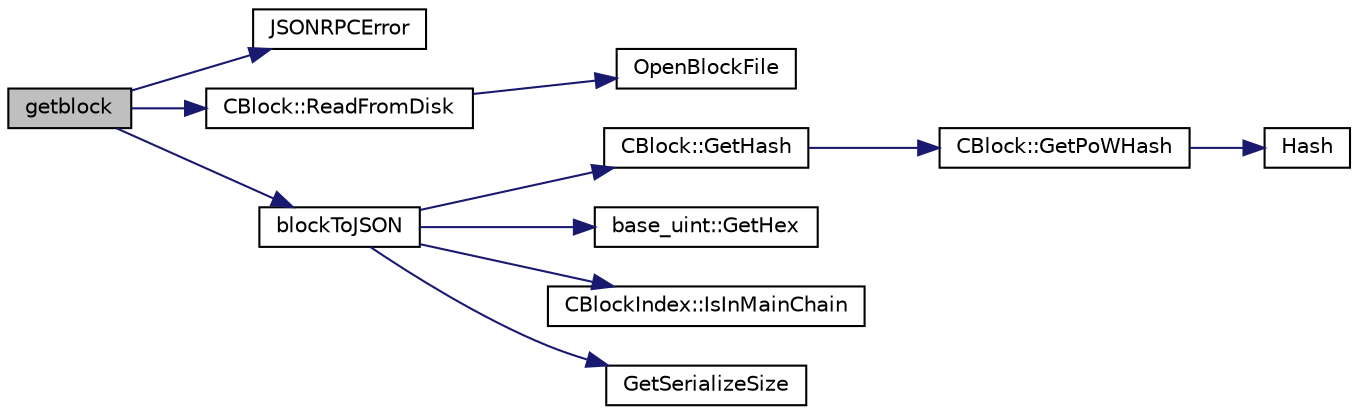 digraph "getblock"
{
  edge [fontname="Helvetica",fontsize="10",labelfontname="Helvetica",labelfontsize="10"];
  node [fontname="Helvetica",fontsize="10",shape=record];
  rankdir="LR";
  Node14 [label="getblock",height=0.2,width=0.4,color="black", fillcolor="grey75", style="filled", fontcolor="black"];
  Node14 -> Node15 [color="midnightblue",fontsize="10",style="solid",fontname="Helvetica"];
  Node15 [label="JSONRPCError",height=0.2,width=0.4,color="black", fillcolor="white", style="filled",URL="$rpcprotocol_8cpp.html#a17b1bb111ab339efc951929834766039"];
  Node14 -> Node16 [color="midnightblue",fontsize="10",style="solid",fontname="Helvetica"];
  Node16 [label="CBlock::ReadFromDisk",height=0.2,width=0.4,color="black", fillcolor="white", style="filled",URL="$class_c_block.html#a77a1b1e9902e1e557d762f5a5f325cd8"];
  Node16 -> Node17 [color="midnightblue",fontsize="10",style="solid",fontname="Helvetica"];
  Node17 [label="OpenBlockFile",height=0.2,width=0.4,color="black", fillcolor="white", style="filled",URL="$main_8h.html#acaa494f20aefb99c5f5f9022a97d0040"];
  Node14 -> Node18 [color="midnightblue",fontsize="10",style="solid",fontname="Helvetica"];
  Node18 [label="blockToJSON",height=0.2,width=0.4,color="black", fillcolor="white", style="filled",URL="$rpcblockchain_8cpp.html#a414df5de934bac4418f19c9293f63dad"];
  Node18 -> Node19 [color="midnightblue",fontsize="10",style="solid",fontname="Helvetica"];
  Node19 [label="CBlock::GetHash",height=0.2,width=0.4,color="black", fillcolor="white", style="filled",URL="$class_c_block.html#a681acf1fa72ec2ed6c83ea5afc14e0f3"];
  Node19 -> Node20 [color="midnightblue",fontsize="10",style="solid",fontname="Helvetica"];
  Node20 [label="CBlock::GetPoWHash",height=0.2,width=0.4,color="black", fillcolor="white", style="filled",URL="$class_c_block.html#af203beb528a62ec30b0453cf5d860044"];
  Node20 -> Node21 [color="midnightblue",fontsize="10",style="solid",fontname="Helvetica"];
  Node21 [label="Hash",height=0.2,width=0.4,color="black", fillcolor="white", style="filled",URL="$hash_8h.html#ab3f6c437460137530d86e09c2c102e99"];
  Node18 -> Node22 [color="midnightblue",fontsize="10",style="solid",fontname="Helvetica"];
  Node22 [label="base_uint::GetHex",height=0.2,width=0.4,color="black", fillcolor="white", style="filled",URL="$classbase__uint.html#ae5e7b7481de91ebead20eebd5d685441"];
  Node18 -> Node23 [color="midnightblue",fontsize="10",style="solid",fontname="Helvetica"];
  Node23 [label="CBlockIndex::IsInMainChain",height=0.2,width=0.4,color="black", fillcolor="white", style="filled",URL="$class_c_block_index.html#af4f055accf83016b226fd969e4de8fd7"];
  Node18 -> Node24 [color="midnightblue",fontsize="10",style="solid",fontname="Helvetica"];
  Node24 [label="GetSerializeSize",height=0.2,width=0.4,color="black", fillcolor="white", style="filled",URL="$serialize_8h.html#a48239e478ae730373d1984fe304ca025"];
}
